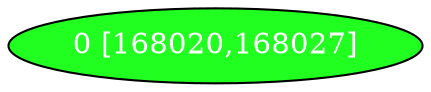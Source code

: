 diGraph libnss3{
	libnss3_0  [style=filled fillcolor="#20FF20" fontcolor="#ffffff" shape=oval label="0 [168020,168027]"]


}